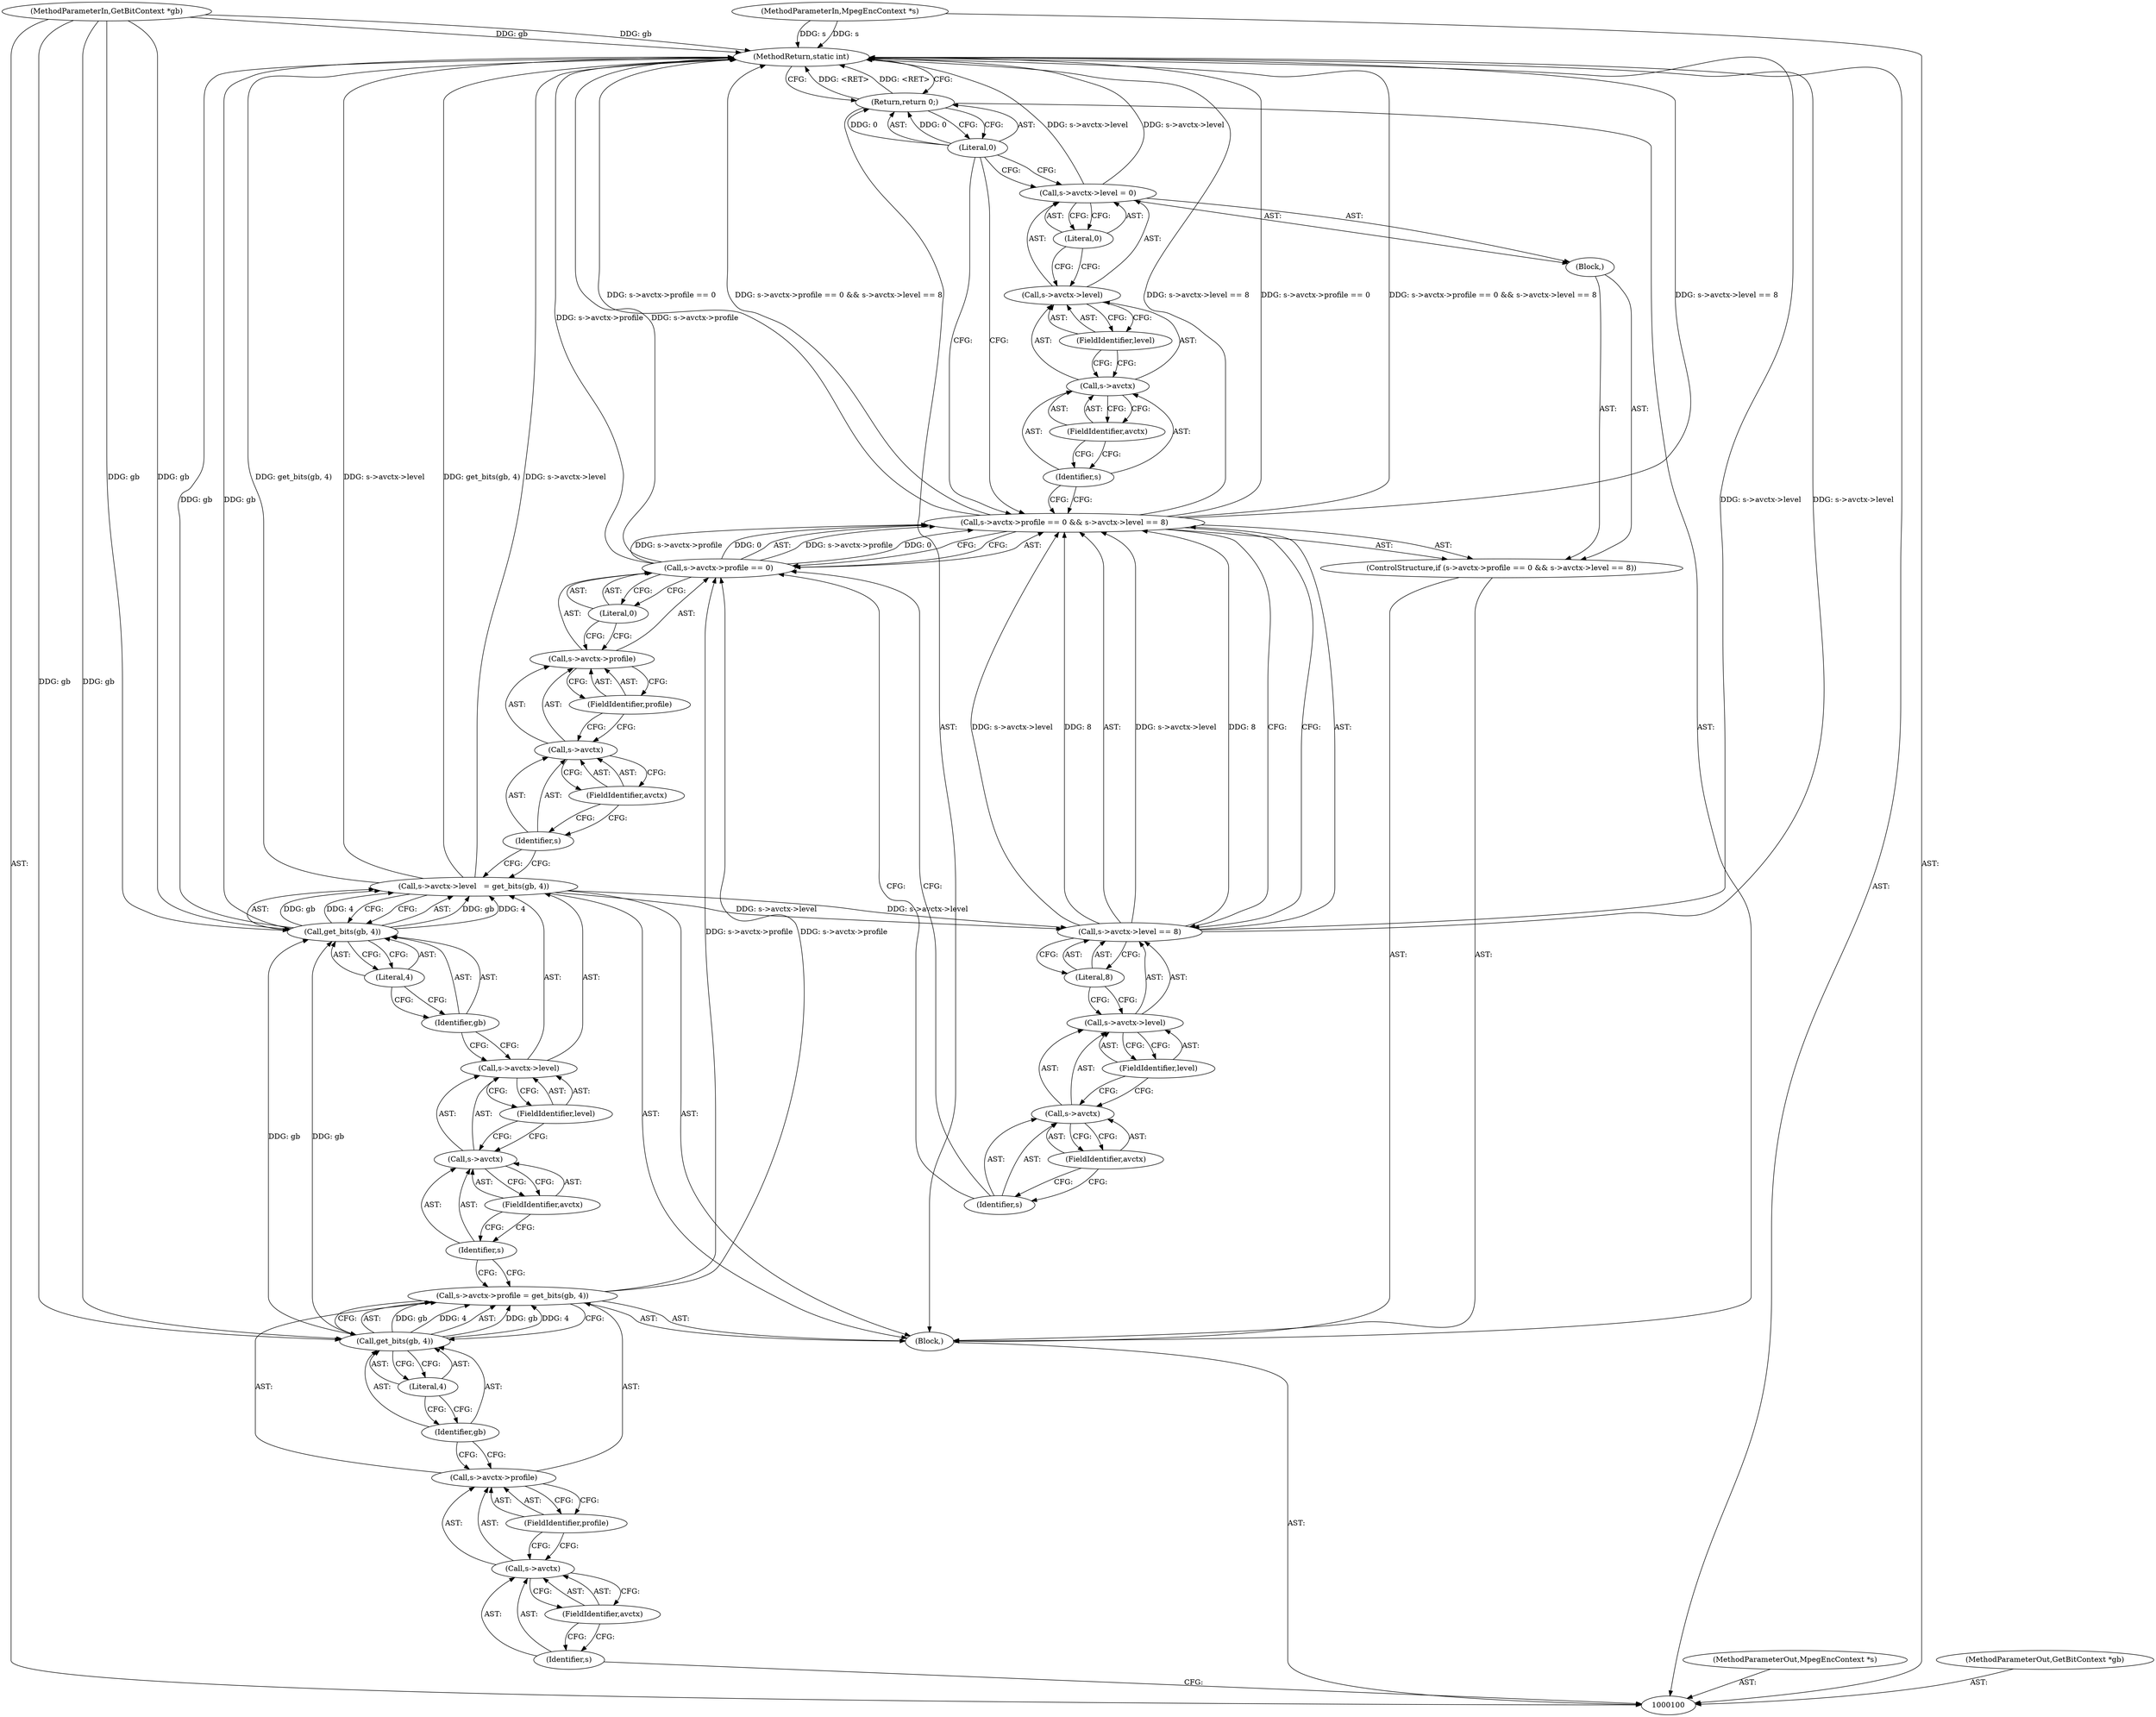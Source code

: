 digraph "1_FFmpeg_2aa9047486dbff12d9e040f917e5f799ed2fd78b_0" {
"1000148" [label="(MethodReturn,static int)"];
"1000101" [label="(MethodParameterIn,MpegEncContext *s)"];
"1000180" [label="(MethodParameterOut,MpegEncContext *s)"];
"1000102" [label="(MethodParameterIn,GetBitContext *gb)"];
"1000181" [label="(MethodParameterOut,GetBitContext *gb)"];
"1000147" [label="(Literal,0)"];
"1000146" [label="(Return,return 0;)"];
"1000103" [label="(Block,)"];
"1000109" [label="(FieldIdentifier,profile)"];
"1000110" [label="(Call,get_bits(gb, 4))"];
"1000111" [label="(Identifier,gb)"];
"1000112" [label="(Literal,4)"];
"1000104" [label="(Call,s->avctx->profile = get_bits(gb, 4))"];
"1000105" [label="(Call,s->avctx->profile)"];
"1000106" [label="(Call,s->avctx)"];
"1000107" [label="(Identifier,s)"];
"1000108" [label="(FieldIdentifier,avctx)"];
"1000118" [label="(FieldIdentifier,level)"];
"1000119" [label="(Call,get_bits(gb, 4))"];
"1000120" [label="(Identifier,gb)"];
"1000121" [label="(Literal,4)"];
"1000113" [label="(Call,s->avctx->level   = get_bits(gb, 4))"];
"1000114" [label="(Call,s->avctx->level)"];
"1000115" [label="(Call,s->avctx)"];
"1000116" [label="(Identifier,s)"];
"1000117" [label="(FieldIdentifier,avctx)"];
"1000128" [label="(FieldIdentifier,avctx)"];
"1000129" [label="(FieldIdentifier,profile)"];
"1000130" [label="(Literal,0)"];
"1000131" [label="(Call,s->avctx->level == 8)"];
"1000132" [label="(Call,s->avctx->level)"];
"1000133" [label="(Call,s->avctx)"];
"1000134" [label="(Identifier,s)"];
"1000135" [label="(FieldIdentifier,avctx)"];
"1000122" [label="(ControlStructure,if (s->avctx->profile == 0 && s->avctx->level == 8))"];
"1000136" [label="(FieldIdentifier,level)"];
"1000137" [label="(Literal,8)"];
"1000138" [label="(Block,)"];
"1000123" [label="(Call,s->avctx->profile == 0 && s->avctx->level == 8)"];
"1000124" [label="(Call,s->avctx->profile == 0)"];
"1000125" [label="(Call,s->avctx->profile)"];
"1000126" [label="(Call,s->avctx)"];
"1000127" [label="(Identifier,s)"];
"1000143" [label="(FieldIdentifier,avctx)"];
"1000144" [label="(FieldIdentifier,level)"];
"1000145" [label="(Literal,0)"];
"1000139" [label="(Call,s->avctx->level = 0)"];
"1000140" [label="(Call,s->avctx->level)"];
"1000141" [label="(Call,s->avctx)"];
"1000142" [label="(Identifier,s)"];
"1000148" -> "1000100"  [label="AST: "];
"1000148" -> "1000146"  [label="CFG: "];
"1000146" -> "1000148"  [label="DDG: <RET>"];
"1000124" -> "1000148"  [label="DDG: s->avctx->profile"];
"1000113" -> "1000148"  [label="DDG: s->avctx->level"];
"1000113" -> "1000148"  [label="DDG: get_bits(gb, 4)"];
"1000139" -> "1000148"  [label="DDG: s->avctx->level"];
"1000102" -> "1000148"  [label="DDG: gb"];
"1000123" -> "1000148"  [label="DDG: s->avctx->profile == 0 && s->avctx->level == 8"];
"1000123" -> "1000148"  [label="DDG: s->avctx->level == 8"];
"1000123" -> "1000148"  [label="DDG: s->avctx->profile == 0"];
"1000131" -> "1000148"  [label="DDG: s->avctx->level"];
"1000101" -> "1000148"  [label="DDG: s"];
"1000119" -> "1000148"  [label="DDG: gb"];
"1000101" -> "1000100"  [label="AST: "];
"1000101" -> "1000148"  [label="DDG: s"];
"1000180" -> "1000100"  [label="AST: "];
"1000102" -> "1000100"  [label="AST: "];
"1000102" -> "1000148"  [label="DDG: gb"];
"1000102" -> "1000110"  [label="DDG: gb"];
"1000102" -> "1000119"  [label="DDG: gb"];
"1000181" -> "1000100"  [label="AST: "];
"1000147" -> "1000146"  [label="AST: "];
"1000147" -> "1000139"  [label="CFG: "];
"1000147" -> "1000123"  [label="CFG: "];
"1000146" -> "1000147"  [label="CFG: "];
"1000147" -> "1000146"  [label="DDG: 0"];
"1000146" -> "1000103"  [label="AST: "];
"1000146" -> "1000147"  [label="CFG: "];
"1000147" -> "1000146"  [label="AST: "];
"1000148" -> "1000146"  [label="CFG: "];
"1000146" -> "1000148"  [label="DDG: <RET>"];
"1000147" -> "1000146"  [label="DDG: 0"];
"1000103" -> "1000100"  [label="AST: "];
"1000104" -> "1000103"  [label="AST: "];
"1000113" -> "1000103"  [label="AST: "];
"1000122" -> "1000103"  [label="AST: "];
"1000146" -> "1000103"  [label="AST: "];
"1000109" -> "1000105"  [label="AST: "];
"1000109" -> "1000106"  [label="CFG: "];
"1000105" -> "1000109"  [label="CFG: "];
"1000110" -> "1000104"  [label="AST: "];
"1000110" -> "1000112"  [label="CFG: "];
"1000111" -> "1000110"  [label="AST: "];
"1000112" -> "1000110"  [label="AST: "];
"1000104" -> "1000110"  [label="CFG: "];
"1000110" -> "1000104"  [label="DDG: gb"];
"1000110" -> "1000104"  [label="DDG: 4"];
"1000102" -> "1000110"  [label="DDG: gb"];
"1000110" -> "1000119"  [label="DDG: gb"];
"1000111" -> "1000110"  [label="AST: "];
"1000111" -> "1000105"  [label="CFG: "];
"1000112" -> "1000111"  [label="CFG: "];
"1000112" -> "1000110"  [label="AST: "];
"1000112" -> "1000111"  [label="CFG: "];
"1000110" -> "1000112"  [label="CFG: "];
"1000104" -> "1000103"  [label="AST: "];
"1000104" -> "1000110"  [label="CFG: "];
"1000105" -> "1000104"  [label="AST: "];
"1000110" -> "1000104"  [label="AST: "];
"1000116" -> "1000104"  [label="CFG: "];
"1000110" -> "1000104"  [label="DDG: gb"];
"1000110" -> "1000104"  [label="DDG: 4"];
"1000104" -> "1000124"  [label="DDG: s->avctx->profile"];
"1000105" -> "1000104"  [label="AST: "];
"1000105" -> "1000109"  [label="CFG: "];
"1000106" -> "1000105"  [label="AST: "];
"1000109" -> "1000105"  [label="AST: "];
"1000111" -> "1000105"  [label="CFG: "];
"1000106" -> "1000105"  [label="AST: "];
"1000106" -> "1000108"  [label="CFG: "];
"1000107" -> "1000106"  [label="AST: "];
"1000108" -> "1000106"  [label="AST: "];
"1000109" -> "1000106"  [label="CFG: "];
"1000107" -> "1000106"  [label="AST: "];
"1000107" -> "1000100"  [label="CFG: "];
"1000108" -> "1000107"  [label="CFG: "];
"1000108" -> "1000106"  [label="AST: "];
"1000108" -> "1000107"  [label="CFG: "];
"1000106" -> "1000108"  [label="CFG: "];
"1000118" -> "1000114"  [label="AST: "];
"1000118" -> "1000115"  [label="CFG: "];
"1000114" -> "1000118"  [label="CFG: "];
"1000119" -> "1000113"  [label="AST: "];
"1000119" -> "1000121"  [label="CFG: "];
"1000120" -> "1000119"  [label="AST: "];
"1000121" -> "1000119"  [label="AST: "];
"1000113" -> "1000119"  [label="CFG: "];
"1000119" -> "1000148"  [label="DDG: gb"];
"1000119" -> "1000113"  [label="DDG: gb"];
"1000119" -> "1000113"  [label="DDG: 4"];
"1000110" -> "1000119"  [label="DDG: gb"];
"1000102" -> "1000119"  [label="DDG: gb"];
"1000120" -> "1000119"  [label="AST: "];
"1000120" -> "1000114"  [label="CFG: "];
"1000121" -> "1000120"  [label="CFG: "];
"1000121" -> "1000119"  [label="AST: "];
"1000121" -> "1000120"  [label="CFG: "];
"1000119" -> "1000121"  [label="CFG: "];
"1000113" -> "1000103"  [label="AST: "];
"1000113" -> "1000119"  [label="CFG: "];
"1000114" -> "1000113"  [label="AST: "];
"1000119" -> "1000113"  [label="AST: "];
"1000127" -> "1000113"  [label="CFG: "];
"1000113" -> "1000148"  [label="DDG: s->avctx->level"];
"1000113" -> "1000148"  [label="DDG: get_bits(gb, 4)"];
"1000119" -> "1000113"  [label="DDG: gb"];
"1000119" -> "1000113"  [label="DDG: 4"];
"1000113" -> "1000131"  [label="DDG: s->avctx->level"];
"1000114" -> "1000113"  [label="AST: "];
"1000114" -> "1000118"  [label="CFG: "];
"1000115" -> "1000114"  [label="AST: "];
"1000118" -> "1000114"  [label="AST: "];
"1000120" -> "1000114"  [label="CFG: "];
"1000115" -> "1000114"  [label="AST: "];
"1000115" -> "1000117"  [label="CFG: "];
"1000116" -> "1000115"  [label="AST: "];
"1000117" -> "1000115"  [label="AST: "];
"1000118" -> "1000115"  [label="CFG: "];
"1000116" -> "1000115"  [label="AST: "];
"1000116" -> "1000104"  [label="CFG: "];
"1000117" -> "1000116"  [label="CFG: "];
"1000117" -> "1000115"  [label="AST: "];
"1000117" -> "1000116"  [label="CFG: "];
"1000115" -> "1000117"  [label="CFG: "];
"1000128" -> "1000126"  [label="AST: "];
"1000128" -> "1000127"  [label="CFG: "];
"1000126" -> "1000128"  [label="CFG: "];
"1000129" -> "1000125"  [label="AST: "];
"1000129" -> "1000126"  [label="CFG: "];
"1000125" -> "1000129"  [label="CFG: "];
"1000130" -> "1000124"  [label="AST: "];
"1000130" -> "1000125"  [label="CFG: "];
"1000124" -> "1000130"  [label="CFG: "];
"1000131" -> "1000123"  [label="AST: "];
"1000131" -> "1000137"  [label="CFG: "];
"1000132" -> "1000131"  [label="AST: "];
"1000137" -> "1000131"  [label="AST: "];
"1000123" -> "1000131"  [label="CFG: "];
"1000131" -> "1000148"  [label="DDG: s->avctx->level"];
"1000131" -> "1000123"  [label="DDG: s->avctx->level"];
"1000131" -> "1000123"  [label="DDG: 8"];
"1000113" -> "1000131"  [label="DDG: s->avctx->level"];
"1000132" -> "1000131"  [label="AST: "];
"1000132" -> "1000136"  [label="CFG: "];
"1000133" -> "1000132"  [label="AST: "];
"1000136" -> "1000132"  [label="AST: "];
"1000137" -> "1000132"  [label="CFG: "];
"1000133" -> "1000132"  [label="AST: "];
"1000133" -> "1000135"  [label="CFG: "];
"1000134" -> "1000133"  [label="AST: "];
"1000135" -> "1000133"  [label="AST: "];
"1000136" -> "1000133"  [label="CFG: "];
"1000134" -> "1000133"  [label="AST: "];
"1000134" -> "1000124"  [label="CFG: "];
"1000135" -> "1000134"  [label="CFG: "];
"1000135" -> "1000133"  [label="AST: "];
"1000135" -> "1000134"  [label="CFG: "];
"1000133" -> "1000135"  [label="CFG: "];
"1000122" -> "1000103"  [label="AST: "];
"1000123" -> "1000122"  [label="AST: "];
"1000138" -> "1000122"  [label="AST: "];
"1000136" -> "1000132"  [label="AST: "];
"1000136" -> "1000133"  [label="CFG: "];
"1000132" -> "1000136"  [label="CFG: "];
"1000137" -> "1000131"  [label="AST: "];
"1000137" -> "1000132"  [label="CFG: "];
"1000131" -> "1000137"  [label="CFG: "];
"1000138" -> "1000122"  [label="AST: "];
"1000139" -> "1000138"  [label="AST: "];
"1000123" -> "1000122"  [label="AST: "];
"1000123" -> "1000124"  [label="CFG: "];
"1000123" -> "1000131"  [label="CFG: "];
"1000124" -> "1000123"  [label="AST: "];
"1000131" -> "1000123"  [label="AST: "];
"1000142" -> "1000123"  [label="CFG: "];
"1000147" -> "1000123"  [label="CFG: "];
"1000123" -> "1000148"  [label="DDG: s->avctx->profile == 0 && s->avctx->level == 8"];
"1000123" -> "1000148"  [label="DDG: s->avctx->level == 8"];
"1000123" -> "1000148"  [label="DDG: s->avctx->profile == 0"];
"1000124" -> "1000123"  [label="DDG: s->avctx->profile"];
"1000124" -> "1000123"  [label="DDG: 0"];
"1000131" -> "1000123"  [label="DDG: s->avctx->level"];
"1000131" -> "1000123"  [label="DDG: 8"];
"1000124" -> "1000123"  [label="AST: "];
"1000124" -> "1000130"  [label="CFG: "];
"1000125" -> "1000124"  [label="AST: "];
"1000130" -> "1000124"  [label="AST: "];
"1000134" -> "1000124"  [label="CFG: "];
"1000123" -> "1000124"  [label="CFG: "];
"1000124" -> "1000148"  [label="DDG: s->avctx->profile"];
"1000124" -> "1000123"  [label="DDG: s->avctx->profile"];
"1000124" -> "1000123"  [label="DDG: 0"];
"1000104" -> "1000124"  [label="DDG: s->avctx->profile"];
"1000125" -> "1000124"  [label="AST: "];
"1000125" -> "1000129"  [label="CFG: "];
"1000126" -> "1000125"  [label="AST: "];
"1000129" -> "1000125"  [label="AST: "];
"1000130" -> "1000125"  [label="CFG: "];
"1000126" -> "1000125"  [label="AST: "];
"1000126" -> "1000128"  [label="CFG: "];
"1000127" -> "1000126"  [label="AST: "];
"1000128" -> "1000126"  [label="AST: "];
"1000129" -> "1000126"  [label="CFG: "];
"1000127" -> "1000126"  [label="AST: "];
"1000127" -> "1000113"  [label="CFG: "];
"1000128" -> "1000127"  [label="CFG: "];
"1000143" -> "1000141"  [label="AST: "];
"1000143" -> "1000142"  [label="CFG: "];
"1000141" -> "1000143"  [label="CFG: "];
"1000144" -> "1000140"  [label="AST: "];
"1000144" -> "1000141"  [label="CFG: "];
"1000140" -> "1000144"  [label="CFG: "];
"1000145" -> "1000139"  [label="AST: "];
"1000145" -> "1000140"  [label="CFG: "];
"1000139" -> "1000145"  [label="CFG: "];
"1000139" -> "1000138"  [label="AST: "];
"1000139" -> "1000145"  [label="CFG: "];
"1000140" -> "1000139"  [label="AST: "];
"1000145" -> "1000139"  [label="AST: "];
"1000147" -> "1000139"  [label="CFG: "];
"1000139" -> "1000148"  [label="DDG: s->avctx->level"];
"1000140" -> "1000139"  [label="AST: "];
"1000140" -> "1000144"  [label="CFG: "];
"1000141" -> "1000140"  [label="AST: "];
"1000144" -> "1000140"  [label="AST: "];
"1000145" -> "1000140"  [label="CFG: "];
"1000141" -> "1000140"  [label="AST: "];
"1000141" -> "1000143"  [label="CFG: "];
"1000142" -> "1000141"  [label="AST: "];
"1000143" -> "1000141"  [label="AST: "];
"1000144" -> "1000141"  [label="CFG: "];
"1000142" -> "1000141"  [label="AST: "];
"1000142" -> "1000123"  [label="CFG: "];
"1000143" -> "1000142"  [label="CFG: "];
}
